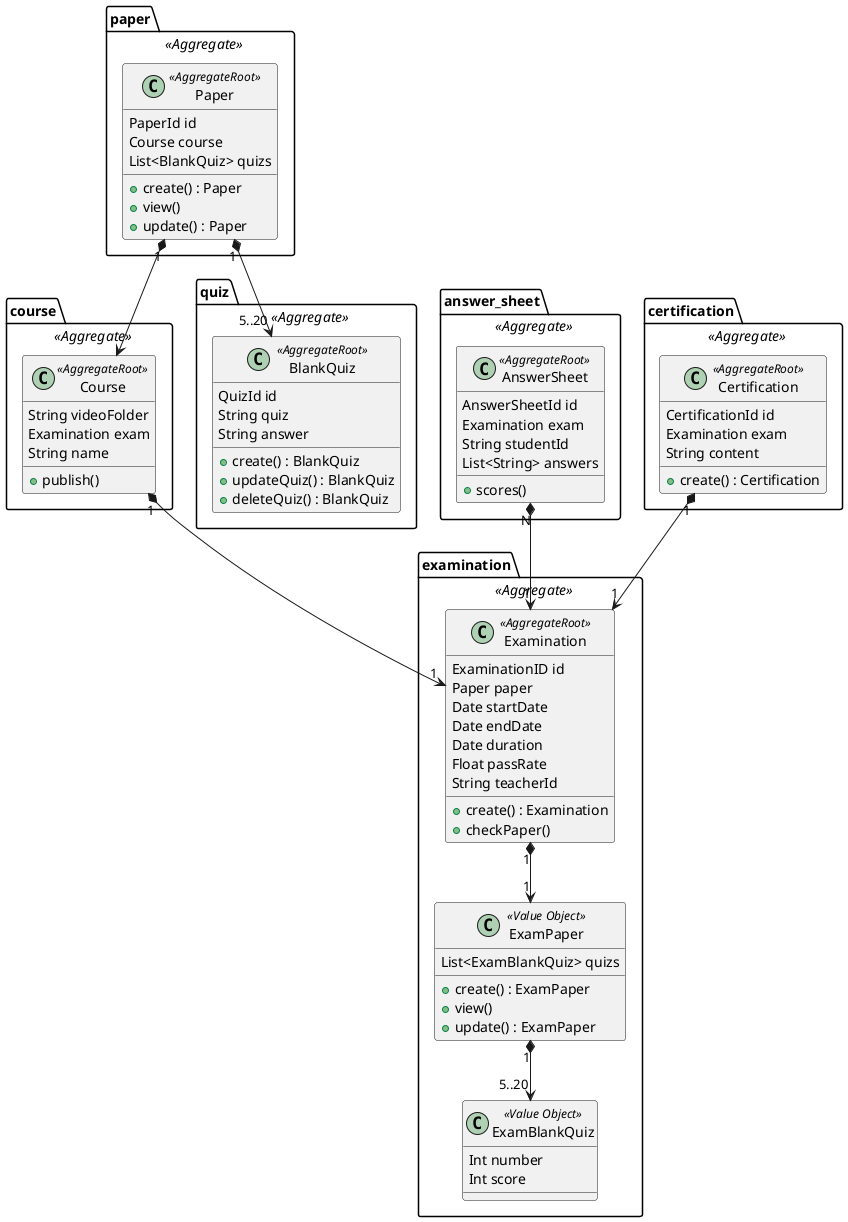 @startuml


package examination <<Aggregate>>{
    class Examination <<AggregateRoot>> {
        ExaminationID id
        Paper paper
        Date startDate
        Date endDate
        Date duration
        Float passRate
        String teacherId
        +create() : Examination
        +checkPaper()
    }

    class ExamPaper <<Value Object>> {
        List<ExamBlankQuiz> quizs
        +create() : ExamPaper
        +view()
        +update() : ExamPaper
    }

    class ExamBlankQuiz <<Value Object>> {
        Int number
        Int score
    }

    Examination "1" *--> "1" ExamPaper
    ExamPaper "1" *--> "5..20" ExamBlankQuiz
}

package course <<Aggregate>> {
    class Course <<AggregateRoot>> {
        String videoFolder
        Examination exam
        String name
        +publish()
    }

    Course "1" *--> "1" Examination
}

package paper <<Aggregate>>{
    class Paper <<AggregateRoot>>  {
            PaperId id
            Course course
            List<BlankQuiz> quizs
            +create() : Paper
            +view()
            +update() : Paper
    }

    Paper "1" *--> Course

}

package answer_sheet <<Aggregate>>{
    class AnswerSheet <<AggregateRoot>> {
        AnswerSheetId id
        Examination exam
        String studentId
        List<String> answers
        +scores()
    }


    AnswerSheet "N" *--> "1" Examination
}

package certification <<Aggregate>>{
    class Certification <<AggregateRoot>> {
        CertificationId id
        Examination exam
        String content
        +create() : Certification
    }

    Certification "1"  *--> "1" Examination
}

package quiz <<Aggregate>>{
    class BlankQuiz <<AggregateRoot>> {
        QuizId id
        String quiz
        String answer
        +create() : BlankQuiz
        +updateQuiz() : BlankQuiz
        +deleteQuiz() : BlankQuiz
    }
    Paper "1" *--> "5..20" BlankQuiz
}

@enduml